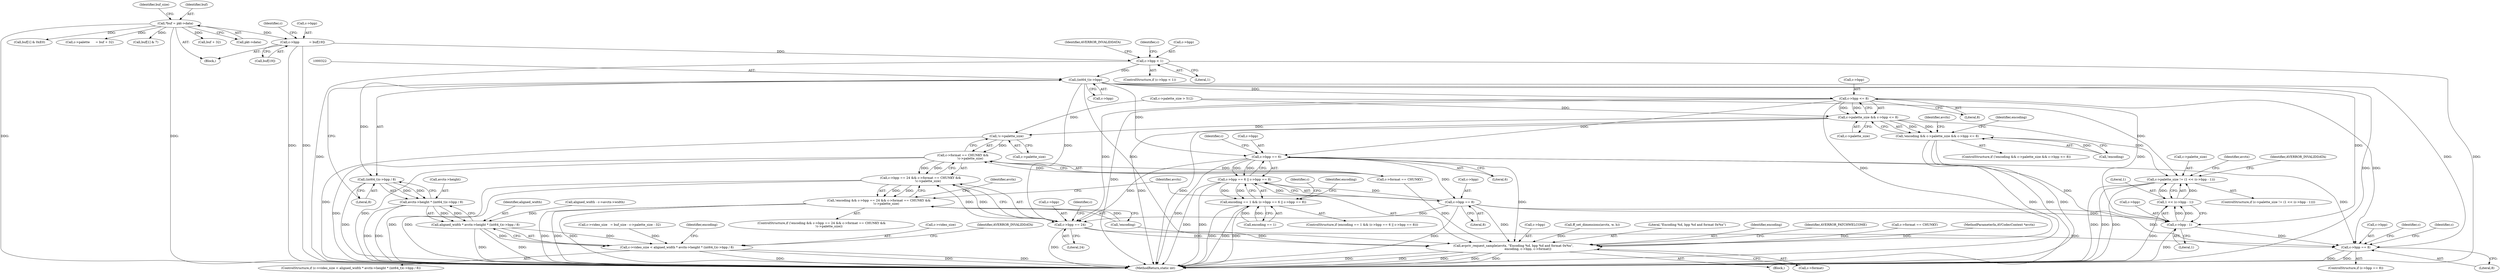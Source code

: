 digraph "0_FFmpeg_e1b60aad77c27ed5d4dfc11e5e6a05a38c70489d@pointer" {
"1000168" [label="(Call,c->bpp          = buf[19])"];
"1000127" [label="(Call,*buf = pkt->data)"];
"1000232" [label="(Call,c->bpp < 1)"];
"1000321" [label="(Call,(int64_t)c->bpp)"];
"1000320" [label="(Call,(int64_t)c->bpp / 8)"];
"1000316" [label="(Call,avctx->height * (int64_t)c->bpp / 8)"];
"1000314" [label="(Call,aligned_width * avctx->height * (int64_t)c->bpp / 8)"];
"1000310" [label="(Call,c->video_size < aligned_width * avctx->height * (int64_t)c->bpp / 8)"];
"1000337" [label="(Call,c->bpp <= 8)"];
"1000333" [label="(Call,c->palette_size && c->bpp <= 8)"];
"1000330" [label="(Call,!encoding && c->palette_size && c->bpp <= 8)"];
"1000367" [label="(Call,c->palette_size != (1 << (c->bpp - 1)))"];
"1000402" [label="(Call,!c->palette_size)"];
"1000396" [label="(Call,c->format == CHUNKY &&\n               !c->palette_size)"];
"1000390" [label="(Call,c->bpp == 24 && c->format == CHUNKY &&\n               !c->palette_size)"];
"1000387" [label="(Call,!encoding && c->bpp == 24 && c->format == CHUNKY &&\n               !c->palette_size)"];
"1000355" [label="(Call,c->bpp == 6)"];
"1000354" [label="(Call,c->bpp == 6 || c->bpp == 8)"];
"1000350" [label="(Call,encoding == 1 && (c->bpp == 6 || c->bpp == 8))"];
"1000360" [label="(Call,c->bpp == 8)"];
"1000373" [label="(Call,c->bpp - 1)"];
"1000371" [label="(Call,1 << (c->bpp - 1))"];
"1000468" [label="(Call,c->bpp == 8)"];
"1000391" [label="(Call,c->bpp == 24)"];
"1000414" [label="(Call,avpriv_request_sample(avctx, \"Encoding %d, bpp %d and format 0x%x\",\n                              encoding, c->bpp, c->format))"];
"1000334" [label="(Call,c->palette_size)"];
"1000389" [label="(Identifier,encoding)"];
"1000129" [label="(Call,pkt->data)"];
"1000243" [label="(Identifier,c)"];
"1000202" [label="(Call,c->video_size   = buf_size - c->palette_size - 32)"];
"1000105" [label="(Block,)"];
"1000392" [label="(Call,c->bpp)"];
"1000418" [label="(Call,c->bpp)"];
"1000333" [label="(Call,c->palette_size && c->bpp <= 8)"];
"1000402" [label="(Call,!c->palette_size)"];
"1000134" [label="(Identifier,buf_size)"];
"1000371" [label="(Call,1 << (c->bpp - 1))"];
"1000390" [label="(Call,c->bpp == 24 && c->format == CHUNKY &&\n               !c->palette_size)"];
"1000270" [label="(Call,ff_set_dimensions(avctx, w, h))"];
"1000469" [label="(Call,c->bpp)"];
"1000315" [label="(Identifier,aligned_width)"];
"1000302" [label="(Call,aligned_width - c->avctx->width)"];
"1000128" [label="(Identifier,buf)"];
"1000332" [label="(Identifier,encoding)"];
"1000177" [label="(Identifier,c)"];
"1000231" [label="(ControlStructure,if (c->bpp < 1))"];
"1000331" [label="(Call,!encoding)"];
"1000397" [label="(Call,c->format == CHUNKY)"];
"1000361" [label="(Call,c->bpp)"];
"1000338" [label="(Call,c->bpp)"];
"1000388" [label="(Call,!encoding)"];
"1000369" [label="(Identifier,c)"];
"1000149" [label="(Call,buf[1] & 0xE0)"];
"1000311" [label="(Call,c->video_size)"];
"1000317" [label="(Call,avctx->height)"];
"1000169" [label="(Call,c->bpp)"];
"1000374" [label="(Call,c->bpp)"];
"1000387" [label="(Call,!encoding && c->bpp == 24 && c->format == CHUNKY &&\n               !c->palette_size)"];
"1000368" [label="(Call,c->palette_size)"];
"1000172" [label="(Call,buf[19])"];
"1000345" [label="(Identifier,avctx)"];
"1000467" [label="(ControlStructure,if (c->bpp == 8))"];
"1000366" [label="(ControlStructure,if (c->palette_size != (1 << (c->bpp - 1))))"];
"1000352" [label="(Identifier,encoding)"];
"1000382" [label="(Identifier,avctx)"];
"1000354" [label="(Call,c->bpp == 6 || c->bpp == 8)"];
"1000184" [label="(Call,c->palette      = buf + 32)"];
"1000472" [label="(Literal,8)"];
"1000416" [label="(Literal,\"Encoding %d, bpp %d and format 0x%x\")"];
"1000351" [label="(Call,encoding == 1)"];
"1000214" [label="(Call,c->palette_size > 512)"];
"1000367" [label="(Call,c->palette_size != (1 << (c->bpp - 1)))"];
"1000314" [label="(Call,aligned_width * avctx->height * (int64_t)c->bpp / 8)"];
"1000350" [label="(Call,encoding == 1 && (c->bpp == 6 || c->bpp == 8))"];
"1000232" [label="(Call,c->bpp < 1)"];
"1000310" [label="(Call,c->video_size < aligned_width * avctx->height * (int64_t)c->bpp / 8)"];
"1000323" [label="(Call,c->bpp)"];
"1000468" [label="(Call,c->bpp == 8)"];
"1000320" [label="(Call,(int64_t)c->bpp / 8)"];
"1000328" [label="(Identifier,AVERROR_INVALIDDATA)"];
"1000379" [label="(Identifier,AVERROR_INVALIDDATA)"];
"1000326" [label="(Literal,8)"];
"1000414" [label="(Call,avpriv_request_sample(avctx, \"Encoding %d, bpp %d and format 0x%x\",\n                              encoding, c->bpp, c->format))"];
"1000168" [label="(Call,c->bpp          = buf[19])"];
"1000355" [label="(Call,c->bpp == 6)"];
"1000373" [label="(Call,c->bpp - 1)"];
"1000474" [label="(Identifier,c)"];
"1000417" [label="(Identifier,encoding)"];
"1000372" [label="(Literal,1)"];
"1000425" [label="(Identifier,AVERROR_PATCHWELCOME)"];
"1000127" [label="(Call,*buf = pkt->data)"];
"1000377" [label="(Literal,1)"];
"1000396" [label="(Call,c->format == CHUNKY &&\n               !c->palette_size)"];
"1000360" [label="(Call,c->bpp == 8)"];
"1000409" [label="(Identifier,avctx)"];
"1000140" [label="(Call,buf[1] & 7)"];
"1000316" [label="(Call,avctx->height * (int64_t)c->bpp / 8)"];
"1000362" [label="(Identifier,c)"];
"1000502" [label="(MethodReturn,static int)"];
"1000403" [label="(Call,c->palette_size)"];
"1000341" [label="(Literal,8)"];
"1000386" [label="(ControlStructure,if (!encoding && c->bpp == 24 && c->format == CHUNKY &&\n               !c->palette_size))"];
"1000321" [label="(Call,(int64_t)c->bpp)"];
"1000359" [label="(Literal,6)"];
"1000478" [label="(Identifier,c)"];
"1000349" [label="(ControlStructure,if (encoding == 1 && (c->bpp == 6 || c->bpp == 8)))"];
"1000356" [label="(Call,c->bpp)"];
"1000364" [label="(Literal,8)"];
"1000395" [label="(Literal,24)"];
"1000399" [label="(Identifier,c)"];
"1000413" [label="(Block,)"];
"1000236" [label="(Literal,1)"];
"1000233" [label="(Call,c->bpp)"];
"1000391" [label="(Call,c->bpp == 24)"];
"1000415" [label="(Identifier,avctx)"];
"1000188" [label="(Call,buf + 32)"];
"1000421" [label="(Call,c->format)"];
"1000329" [label="(ControlStructure,if (!encoding && c->palette_size && c->bpp <= 8))"];
"1000330" [label="(Call,!encoding && c->palette_size && c->bpp <= 8)"];
"1000238" [label="(Identifier,AVERROR_INVALIDDATA)"];
"1000278" [label="(Call,c->format == CHUNKY)"];
"1000101" [label="(MethodParameterIn,AVCodecContext *avctx)"];
"1000337" [label="(Call,c->bpp <= 8)"];
"1000309" [label="(ControlStructure,if (c->video_size < aligned_width * avctx->height * (int64_t)c->bpp / 8))"];
"1000168" -> "1000105"  [label="AST: "];
"1000168" -> "1000172"  [label="CFG: "];
"1000169" -> "1000168"  [label="AST: "];
"1000172" -> "1000168"  [label="AST: "];
"1000177" -> "1000168"  [label="CFG: "];
"1000168" -> "1000502"  [label="DDG: "];
"1000168" -> "1000502"  [label="DDG: "];
"1000127" -> "1000168"  [label="DDG: "];
"1000168" -> "1000232"  [label="DDG: "];
"1000127" -> "1000105"  [label="AST: "];
"1000127" -> "1000129"  [label="CFG: "];
"1000128" -> "1000127"  [label="AST: "];
"1000129" -> "1000127"  [label="AST: "];
"1000134" -> "1000127"  [label="CFG: "];
"1000127" -> "1000502"  [label="DDG: "];
"1000127" -> "1000502"  [label="DDG: "];
"1000127" -> "1000140"  [label="DDG: "];
"1000127" -> "1000149"  [label="DDG: "];
"1000127" -> "1000184"  [label="DDG: "];
"1000127" -> "1000188"  [label="DDG: "];
"1000232" -> "1000231"  [label="AST: "];
"1000232" -> "1000236"  [label="CFG: "];
"1000233" -> "1000232"  [label="AST: "];
"1000236" -> "1000232"  [label="AST: "];
"1000238" -> "1000232"  [label="CFG: "];
"1000243" -> "1000232"  [label="CFG: "];
"1000232" -> "1000502"  [label="DDG: "];
"1000232" -> "1000502"  [label="DDG: "];
"1000232" -> "1000321"  [label="DDG: "];
"1000321" -> "1000320"  [label="AST: "];
"1000321" -> "1000323"  [label="CFG: "];
"1000322" -> "1000321"  [label="AST: "];
"1000323" -> "1000321"  [label="AST: "];
"1000326" -> "1000321"  [label="CFG: "];
"1000321" -> "1000502"  [label="DDG: "];
"1000321" -> "1000320"  [label="DDG: "];
"1000321" -> "1000337"  [label="DDG: "];
"1000321" -> "1000355"  [label="DDG: "];
"1000321" -> "1000373"  [label="DDG: "];
"1000321" -> "1000391"  [label="DDG: "];
"1000321" -> "1000414"  [label="DDG: "];
"1000321" -> "1000468"  [label="DDG: "];
"1000320" -> "1000316"  [label="AST: "];
"1000320" -> "1000326"  [label="CFG: "];
"1000326" -> "1000320"  [label="AST: "];
"1000316" -> "1000320"  [label="CFG: "];
"1000320" -> "1000502"  [label="DDG: "];
"1000320" -> "1000316"  [label="DDG: "];
"1000320" -> "1000316"  [label="DDG: "];
"1000316" -> "1000314"  [label="AST: "];
"1000317" -> "1000316"  [label="AST: "];
"1000314" -> "1000316"  [label="CFG: "];
"1000316" -> "1000502"  [label="DDG: "];
"1000316" -> "1000502"  [label="DDG: "];
"1000316" -> "1000314"  [label="DDG: "];
"1000316" -> "1000314"  [label="DDG: "];
"1000314" -> "1000310"  [label="AST: "];
"1000315" -> "1000314"  [label="AST: "];
"1000310" -> "1000314"  [label="CFG: "];
"1000314" -> "1000502"  [label="DDG: "];
"1000314" -> "1000502"  [label="DDG: "];
"1000314" -> "1000310"  [label="DDG: "];
"1000314" -> "1000310"  [label="DDG: "];
"1000302" -> "1000314"  [label="DDG: "];
"1000310" -> "1000309"  [label="AST: "];
"1000311" -> "1000310"  [label="AST: "];
"1000328" -> "1000310"  [label="CFG: "];
"1000332" -> "1000310"  [label="CFG: "];
"1000310" -> "1000502"  [label="DDG: "];
"1000310" -> "1000502"  [label="DDG: "];
"1000310" -> "1000502"  [label="DDG: "];
"1000202" -> "1000310"  [label="DDG: "];
"1000337" -> "1000333"  [label="AST: "];
"1000337" -> "1000341"  [label="CFG: "];
"1000338" -> "1000337"  [label="AST: "];
"1000341" -> "1000337"  [label="AST: "];
"1000333" -> "1000337"  [label="CFG: "];
"1000337" -> "1000502"  [label="DDG: "];
"1000337" -> "1000333"  [label="DDG: "];
"1000337" -> "1000333"  [label="DDG: "];
"1000337" -> "1000355"  [label="DDG: "];
"1000337" -> "1000373"  [label="DDG: "];
"1000337" -> "1000391"  [label="DDG: "];
"1000337" -> "1000414"  [label="DDG: "];
"1000337" -> "1000468"  [label="DDG: "];
"1000333" -> "1000330"  [label="AST: "];
"1000333" -> "1000334"  [label="CFG: "];
"1000334" -> "1000333"  [label="AST: "];
"1000330" -> "1000333"  [label="CFG: "];
"1000333" -> "1000502"  [label="DDG: "];
"1000333" -> "1000502"  [label="DDG: "];
"1000333" -> "1000330"  [label="DDG: "];
"1000333" -> "1000330"  [label="DDG: "];
"1000214" -> "1000333"  [label="DDG: "];
"1000333" -> "1000367"  [label="DDG: "];
"1000333" -> "1000402"  [label="DDG: "];
"1000330" -> "1000329"  [label="AST: "];
"1000330" -> "1000331"  [label="CFG: "];
"1000331" -> "1000330"  [label="AST: "];
"1000345" -> "1000330"  [label="CFG: "];
"1000352" -> "1000330"  [label="CFG: "];
"1000330" -> "1000502"  [label="DDG: "];
"1000330" -> "1000502"  [label="DDG: "];
"1000330" -> "1000502"  [label="DDG: "];
"1000331" -> "1000330"  [label="DDG: "];
"1000367" -> "1000366"  [label="AST: "];
"1000367" -> "1000371"  [label="CFG: "];
"1000368" -> "1000367"  [label="AST: "];
"1000371" -> "1000367"  [label="AST: "];
"1000379" -> "1000367"  [label="CFG: "];
"1000382" -> "1000367"  [label="CFG: "];
"1000367" -> "1000502"  [label="DDG: "];
"1000367" -> "1000502"  [label="DDG: "];
"1000367" -> "1000502"  [label="DDG: "];
"1000214" -> "1000367"  [label="DDG: "];
"1000371" -> "1000367"  [label="DDG: "];
"1000371" -> "1000367"  [label="DDG: "];
"1000402" -> "1000396"  [label="AST: "];
"1000402" -> "1000403"  [label="CFG: "];
"1000403" -> "1000402"  [label="AST: "];
"1000396" -> "1000402"  [label="CFG: "];
"1000402" -> "1000502"  [label="DDG: "];
"1000402" -> "1000396"  [label="DDG: "];
"1000214" -> "1000402"  [label="DDG: "];
"1000396" -> "1000390"  [label="AST: "];
"1000396" -> "1000397"  [label="CFG: "];
"1000397" -> "1000396"  [label="AST: "];
"1000390" -> "1000396"  [label="CFG: "];
"1000396" -> "1000502"  [label="DDG: "];
"1000396" -> "1000502"  [label="DDG: "];
"1000396" -> "1000390"  [label="DDG: "];
"1000396" -> "1000390"  [label="DDG: "];
"1000397" -> "1000396"  [label="DDG: "];
"1000397" -> "1000396"  [label="DDG: "];
"1000390" -> "1000387"  [label="AST: "];
"1000390" -> "1000391"  [label="CFG: "];
"1000391" -> "1000390"  [label="AST: "];
"1000387" -> "1000390"  [label="CFG: "];
"1000390" -> "1000502"  [label="DDG: "];
"1000390" -> "1000502"  [label="DDG: "];
"1000390" -> "1000387"  [label="DDG: "];
"1000390" -> "1000387"  [label="DDG: "];
"1000391" -> "1000390"  [label="DDG: "];
"1000391" -> "1000390"  [label="DDG: "];
"1000387" -> "1000386"  [label="AST: "];
"1000387" -> "1000388"  [label="CFG: "];
"1000388" -> "1000387"  [label="AST: "];
"1000409" -> "1000387"  [label="CFG: "];
"1000415" -> "1000387"  [label="CFG: "];
"1000387" -> "1000502"  [label="DDG: "];
"1000387" -> "1000502"  [label="DDG: "];
"1000387" -> "1000502"  [label="DDG: "];
"1000388" -> "1000387"  [label="DDG: "];
"1000355" -> "1000354"  [label="AST: "];
"1000355" -> "1000359"  [label="CFG: "];
"1000356" -> "1000355"  [label="AST: "];
"1000359" -> "1000355"  [label="AST: "];
"1000362" -> "1000355"  [label="CFG: "];
"1000354" -> "1000355"  [label="CFG: "];
"1000355" -> "1000502"  [label="DDG: "];
"1000355" -> "1000354"  [label="DDG: "];
"1000355" -> "1000354"  [label="DDG: "];
"1000355" -> "1000360"  [label="DDG: "];
"1000355" -> "1000373"  [label="DDG: "];
"1000355" -> "1000391"  [label="DDG: "];
"1000355" -> "1000414"  [label="DDG: "];
"1000355" -> "1000468"  [label="DDG: "];
"1000354" -> "1000350"  [label="AST: "];
"1000354" -> "1000360"  [label="CFG: "];
"1000360" -> "1000354"  [label="AST: "];
"1000350" -> "1000354"  [label="CFG: "];
"1000354" -> "1000502"  [label="DDG: "];
"1000354" -> "1000502"  [label="DDG: "];
"1000354" -> "1000350"  [label="DDG: "];
"1000354" -> "1000350"  [label="DDG: "];
"1000360" -> "1000354"  [label="DDG: "];
"1000360" -> "1000354"  [label="DDG: "];
"1000350" -> "1000349"  [label="AST: "];
"1000350" -> "1000351"  [label="CFG: "];
"1000351" -> "1000350"  [label="AST: "];
"1000369" -> "1000350"  [label="CFG: "];
"1000389" -> "1000350"  [label="CFG: "];
"1000350" -> "1000502"  [label="DDG: "];
"1000350" -> "1000502"  [label="DDG: "];
"1000350" -> "1000502"  [label="DDG: "];
"1000351" -> "1000350"  [label="DDG: "];
"1000351" -> "1000350"  [label="DDG: "];
"1000360" -> "1000364"  [label="CFG: "];
"1000361" -> "1000360"  [label="AST: "];
"1000364" -> "1000360"  [label="AST: "];
"1000360" -> "1000502"  [label="DDG: "];
"1000360" -> "1000373"  [label="DDG: "];
"1000360" -> "1000391"  [label="DDG: "];
"1000360" -> "1000414"  [label="DDG: "];
"1000360" -> "1000468"  [label="DDG: "];
"1000373" -> "1000371"  [label="AST: "];
"1000373" -> "1000377"  [label="CFG: "];
"1000374" -> "1000373"  [label="AST: "];
"1000377" -> "1000373"  [label="AST: "];
"1000371" -> "1000373"  [label="CFG: "];
"1000373" -> "1000502"  [label="DDG: "];
"1000373" -> "1000371"  [label="DDG: "];
"1000373" -> "1000371"  [label="DDG: "];
"1000373" -> "1000468"  [label="DDG: "];
"1000372" -> "1000371"  [label="AST: "];
"1000371" -> "1000502"  [label="DDG: "];
"1000468" -> "1000467"  [label="AST: "];
"1000468" -> "1000472"  [label="CFG: "];
"1000469" -> "1000468"  [label="AST: "];
"1000472" -> "1000468"  [label="AST: "];
"1000474" -> "1000468"  [label="CFG: "];
"1000478" -> "1000468"  [label="CFG: "];
"1000468" -> "1000502"  [label="DDG: "];
"1000468" -> "1000502"  [label="DDG: "];
"1000391" -> "1000468"  [label="DDG: "];
"1000391" -> "1000395"  [label="CFG: "];
"1000392" -> "1000391"  [label="AST: "];
"1000395" -> "1000391"  [label="AST: "];
"1000399" -> "1000391"  [label="CFG: "];
"1000391" -> "1000502"  [label="DDG: "];
"1000391" -> "1000414"  [label="DDG: "];
"1000414" -> "1000413"  [label="AST: "];
"1000414" -> "1000421"  [label="CFG: "];
"1000415" -> "1000414"  [label="AST: "];
"1000416" -> "1000414"  [label="AST: "];
"1000417" -> "1000414"  [label="AST: "];
"1000418" -> "1000414"  [label="AST: "];
"1000421" -> "1000414"  [label="AST: "];
"1000425" -> "1000414"  [label="CFG: "];
"1000414" -> "1000502"  [label="DDG: "];
"1000414" -> "1000502"  [label="DDG: "];
"1000414" -> "1000502"  [label="DDG: "];
"1000414" -> "1000502"  [label="DDG: "];
"1000414" -> "1000502"  [label="DDG: "];
"1000270" -> "1000414"  [label="DDG: "];
"1000101" -> "1000414"  [label="DDG: "];
"1000388" -> "1000414"  [label="DDG: "];
"1000397" -> "1000414"  [label="DDG: "];
"1000278" -> "1000414"  [label="DDG: "];
}
